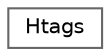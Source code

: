 digraph "Graphical Class Hierarchy"
{
 // INTERACTIVE_SVG=YES
 // LATEX_PDF_SIZE
  bgcolor="transparent";
  edge [fontname=Helvetica,fontsize=10,labelfontname=Helvetica,labelfontsize=10];
  node [fontname=Helvetica,fontsize=10,shape=box,height=0.2,width=0.4];
  rankdir="LR";
  Node0 [label="Htags",height=0.2,width=0.4,color="grey40", fillcolor="white", style="filled",URL="$d4/db0/struct_htags.html",tooltip="This class is a namespace for HTAGS related functions."];
}
